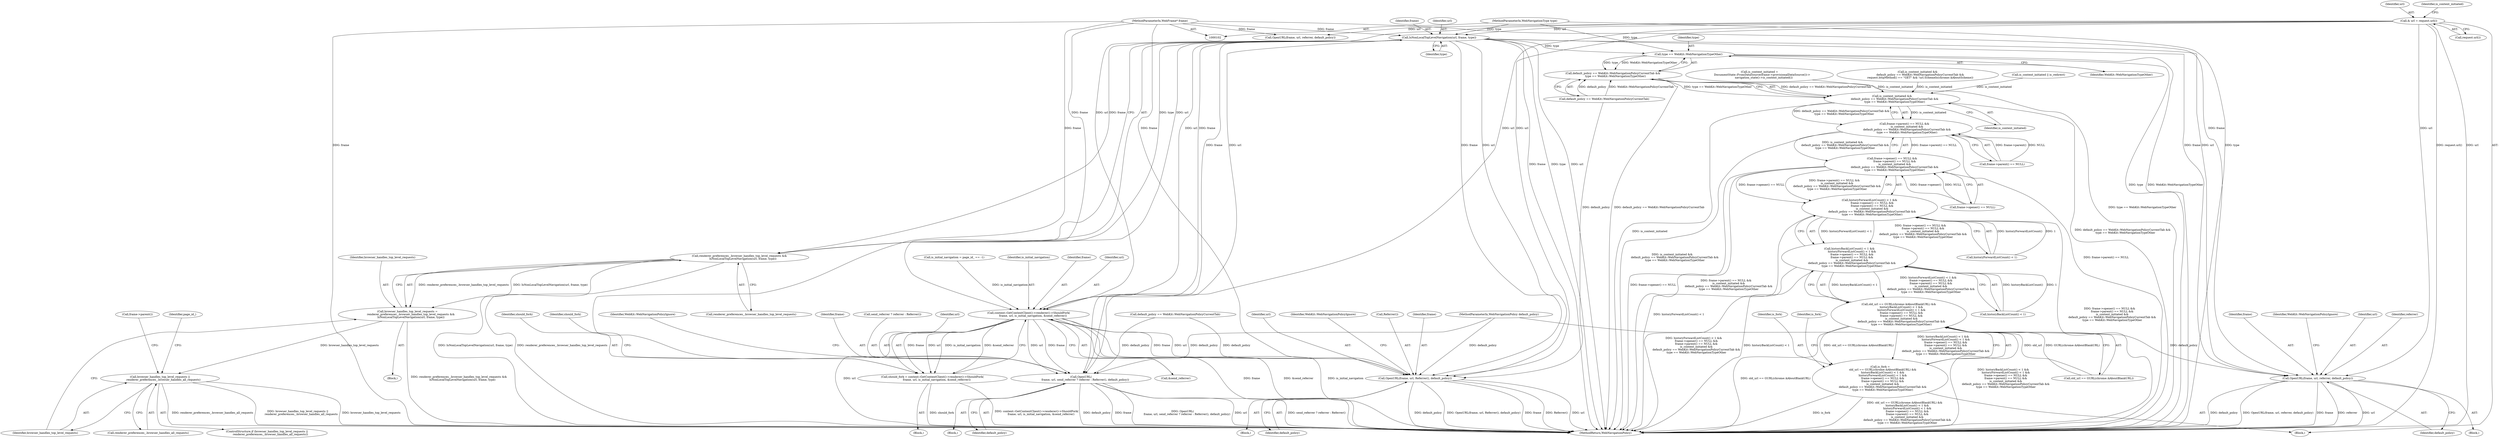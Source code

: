 digraph "0_Chrome_744c2a2d90c3c9a33c818e1ea4b7ccb5010663a0_12@pointer" {
"1000174" [label="(Call,IsNonLocalTopLevelNavigation(url, frame, type))"];
"1000123" [label="(Call,& url = request.url())"];
"1000103" [label="(MethodParameterIn,WebFrame* frame)"];
"1000105" [label="(MethodParameterIn,WebNavigationType type)"];
"1000170" [label="(Call,renderer_preferences_.browser_handles_top_level_requests &&\n        IsNonLocalTopLevelNavigation(url, frame, type))"];
"1000168" [label="(Call,browser_handles_top_level_requests =\n        renderer_preferences_.browser_handles_top_level_requests &&\n        IsNonLocalTopLevelNavigation(url, frame, type))"];
"1000179" [label="(Call,browser_handles_top_level_requests ||\n        renderer_preferences_.browser_handles_all_requests)"];
"1000194" [label="(Call,OpenURL(frame, url, referrer, default_policy))"];
"1000247" [label="(Call,content::GetContentClient()->renderer()->ShouldFork(\n          frame, url, is_initial_navigation, &send_referrer))"];
"1000245" [label="(Call,should_fork = content::GetContentClient()->renderer()->ShouldFork(\n          frame, url, is_initial_navigation, &send_referrer))"];
"1000257" [label="(Call,OpenURL(\n          frame, url, send_referrer ? referrer : Referrer(), default_policy))"];
"1000304" [label="(Call,OpenURL(frame, url, Referrer(), default_policy))"];
"1000298" [label="(Call,type == WebKit::WebNavigationTypeOther)"];
"1000294" [label="(Call,default_policy == WebKit::WebNavigationPolicyCurrentTab &&\n      type == WebKit::WebNavigationTypeOther)"];
"1000292" [label="(Call,is_content_initiated &&\n      default_policy == WebKit::WebNavigationPolicyCurrentTab &&\n      type == WebKit::WebNavigationTypeOther)"];
"1000288" [label="(Call,frame->parent() == NULL &&\n      is_content_initiated &&\n      default_policy == WebKit::WebNavigationPolicyCurrentTab &&\n      type == WebKit::WebNavigationTypeOther)"];
"1000284" [label="(Call,frame->opener() == NULL &&\n      frame->parent() == NULL &&\n      is_content_initiated &&\n      default_policy == WebKit::WebNavigationPolicyCurrentTab &&\n      type == WebKit::WebNavigationTypeOther)"];
"1000280" [label="(Call,historyForwardListCount() < 1 &&\n      frame->opener() == NULL &&\n      frame->parent() == NULL &&\n      is_content_initiated &&\n      default_policy == WebKit::WebNavigationPolicyCurrentTab &&\n      type == WebKit::WebNavigationTypeOther)"];
"1000276" [label="(Call,historyBackListCount() < 1 &&\n      historyForwardListCount() < 1 &&\n      frame->opener() == NULL &&\n      frame->parent() == NULL &&\n      is_content_initiated &&\n      default_policy == WebKit::WebNavigationPolicyCurrentTab &&\n      type == WebKit::WebNavigationTypeOther)"];
"1000271" [label="(Call,old_url == GURL(chrome::kAboutBlankURL) &&\n      historyBackListCount() < 1 &&\n      historyForwardListCount() < 1 &&\n      frame->opener() == NULL &&\n      frame->parent() == NULL &&\n      is_content_initiated &&\n      default_policy == WebKit::WebNavigationPolicyCurrentTab &&\n      type == WebKit::WebNavigationTypeOther)"];
"1000269" [label="(Call,is_fork =\n      old_url == GURL(chrome::kAboutBlankURL) &&\n      historyBackListCount() < 1 &&\n      historyForwardListCount() < 1 &&\n      frame->opener() == NULL &&\n      frame->parent() == NULL &&\n      is_content_initiated &&\n      default_policy == WebKit::WebNavigationPolicyCurrentTab &&\n      type == WebKit::WebNavigationTypeOther)"];
"1000204" [label="(Call,frame->parent())"];
"1000197" [label="(Identifier,referrer)"];
"1000125" [label="(Call,request.url())"];
"1000170" [label="(Call,renderer_preferences_.browser_handles_top_level_requests &&\n        IsNonLocalTopLevelNavigation(url, frame, type))"];
"1000257" [label="(Call,OpenURL(\n          frame, url, send_referrer ? referrer : Referrer(), default_policy))"];
"1000239" [label="(Call,is_initial_navigation = page_id_ == -1)"];
"1000284" [label="(Call,frame->opener() == NULL &&\n      frame->parent() == NULL &&\n      is_content_initiated &&\n      default_policy == WebKit::WebNavigationPolicyCurrentTab &&\n      type == WebKit::WebNavigationTypeOther)"];
"1000302" [label="(Identifier,is_fork)"];
"1000254" [label="(Identifier,should_fork)"];
"1000180" [label="(Identifier,browser_handles_top_level_requests)"];
"1000195" [label="(Identifier,frame)"];
"1000258" [label="(Identifier,frame)"];
"1000251" [label="(Call,&send_referrer)"];
"1000270" [label="(Identifier,is_fork)"];
"1000194" [label="(Call,OpenURL(frame, url, referrer, default_policy))"];
"1000255" [label="(Block,)"];
"1000289" [label="(Call,frame->parent() == NULL)"];
"1000245" [label="(Call,should_fork = content::GetContentClient()->renderer()->ShouldFork(\n          frame, url, is_initial_navigation, &send_referrer))"];
"1000198" [label="(Identifier,default_policy)"];
"1000177" [label="(Identifier,type)"];
"1000176" [label="(Identifier,frame)"];
"1000123" [label="(Call,& url = request.url())"];
"1000157" [label="(Call,OpenURL(frame, url, referrer, default_policy))"];
"1000303" [label="(Block,)"];
"1000304" [label="(Call,OpenURL(frame, url, Referrer(), default_policy))"];
"1000306" [label="(Identifier,url)"];
"1000179" [label="(Call,browser_handles_top_level_requests ||\n        renderer_preferences_.browser_handles_all_requests)"];
"1000300" [label="(Identifier,WebKit::WebNavigationTypeOther)"];
"1000293" [label="(Identifier,is_content_initiated)"];
"1000127" [label="(Call,is_content_initiated =\n      DocumentState::FromDataSource(frame->provisionalDataSource())->\n          navigation_state()->is_content_initiated())"];
"1000250" [label="(Identifier,is_initial_navigation)"];
"1000310" [label="(Identifier,WebKit::WebNavigationPolicyIgnore)"];
"1000271" [label="(Call,old_url == GURL(chrome::kAboutBlankURL) &&\n      historyBackListCount() < 1 &&\n      historyForwardListCount() < 1 &&\n      frame->opener() == NULL &&\n      frame->parent() == NULL &&\n      is_content_initiated &&\n      default_policy == WebKit::WebNavigationPolicyCurrentTab &&\n      type == WebKit::WebNavigationTypeOther)"];
"1000298" [label="(Call,type == WebKit::WebNavigationTypeOther)"];
"1000269" [label="(Call,is_fork =\n      old_url == GURL(chrome::kAboutBlankURL) &&\n      historyBackListCount() < 1 &&\n      historyForwardListCount() < 1 &&\n      frame->opener() == NULL &&\n      frame->parent() == NULL &&\n      is_content_initiated &&\n      default_policy == WebKit::WebNavigationPolicyCurrentTab &&\n      type == WebKit::WebNavigationTypeOther)"];
"1000200" [label="(Identifier,WebKit::WebNavigationPolicyIgnore)"];
"1000272" [label="(Call,old_url == GURL(chrome::kAboutBlankURL))"];
"1000248" [label="(Identifier,frame)"];
"1000246" [label="(Identifier,should_fork)"];
"1000280" [label="(Call,historyForwardListCount() < 1 &&\n      frame->opener() == NULL &&\n      frame->parent() == NULL &&\n      is_content_initiated &&\n      default_policy == WebKit::WebNavigationPolicyCurrentTab &&\n      type == WebKit::WebNavigationTypeOther)"];
"1000181" [label="(Call,renderer_preferences_.browser_handles_all_requests)"];
"1000249" [label="(Identifier,url)"];
"1000205" [label="(Call,is_content_initiated &&\n      default_policy == WebKit::WebNavigationPolicyCurrentTab &&\n      request.httpMethod() == \"GET\" && !url.SchemeIs(chrome::kAboutScheme))"];
"1000277" [label="(Call,historyBackListCount() < 1)"];
"1000281" [label="(Call,historyForwardListCount() < 1)"];
"1000292" [label="(Call,is_content_initiated &&\n      default_policy == WebKit::WebNavigationPolicyCurrentTab &&\n      type == WebKit::WebNavigationTypeOther)"];
"1000295" [label="(Call,default_policy == WebKit::WebNavigationPolicyCurrentTab)"];
"1000103" [label="(MethodParameterIn,WebFrame* frame)"];
"1000109" [label="(Block,)"];
"1000187" [label="(Identifier,page_id_)"];
"1000260" [label="(Call,send_referrer ? referrer : Referrer())"];
"1000124" [label="(Identifier,url)"];
"1000308" [label="(Identifier,default_policy)"];
"1000184" [label="(Block,)"];
"1000259" [label="(Identifier,url)"];
"1000178" [label="(ControlStructure,if (browser_handles_top_level_requests ||\n        renderer_preferences_.browser_handles_all_requests))"];
"1000247" [label="(Call,content::GetContentClient()->renderer()->ShouldFork(\n          frame, url, is_initial_navigation, &send_referrer))"];
"1000264" [label="(Identifier,default_policy)"];
"1000299" [label="(Identifier,type)"];
"1000107" [label="(MethodParameterIn,WebNavigationPolicy default_policy)"];
"1000288" [label="(Call,frame->parent() == NULL &&\n      is_content_initiated &&\n      default_policy == WebKit::WebNavigationPolicyCurrentTab &&\n      type == WebKit::WebNavigationTypeOther)"];
"1000169" [label="(Identifier,browser_handles_top_level_requests)"];
"1000142" [label="(Call,is_content_initiated || is_redirect)"];
"1000237" [label="(Block,)"];
"1000307" [label="(Call,Referrer())"];
"1000276" [label="(Call,historyBackListCount() < 1 &&\n      historyForwardListCount() < 1 &&\n      frame->opener() == NULL &&\n      frame->parent() == NULL &&\n      is_content_initiated &&\n      default_policy == WebKit::WebNavigationPolicyCurrentTab &&\n      type == WebKit::WebNavigationTypeOther)"];
"1000266" [label="(Identifier,WebKit::WebNavigationPolicyIgnore)"];
"1000313" [label="(MethodReturn,WebNavigationPolicy)"];
"1000208" [label="(Call,default_policy == WebKit::WebNavigationPolicyCurrentTab)"];
"1000294" [label="(Call,default_policy == WebKit::WebNavigationPolicyCurrentTab &&\n      type == WebKit::WebNavigationTypeOther)"];
"1000285" [label="(Call,frame->opener() == NULL)"];
"1000171" [label="(Call,renderer_preferences_.browser_handles_top_level_requests)"];
"1000128" [label="(Identifier,is_content_initiated)"];
"1000168" [label="(Call,browser_handles_top_level_requests =\n        renderer_preferences_.browser_handles_top_level_requests &&\n        IsNonLocalTopLevelNavigation(url, frame, type))"];
"1000175" [label="(Identifier,url)"];
"1000166" [label="(Block,)"];
"1000305" [label="(Identifier,frame)"];
"1000105" [label="(MethodParameterIn,WebNavigationType type)"];
"1000174" [label="(Call,IsNonLocalTopLevelNavigation(url, frame, type))"];
"1000196" [label="(Identifier,url)"];
"1000174" -> "1000170"  [label="AST: "];
"1000174" -> "1000177"  [label="CFG: "];
"1000175" -> "1000174"  [label="AST: "];
"1000176" -> "1000174"  [label="AST: "];
"1000177" -> "1000174"  [label="AST: "];
"1000170" -> "1000174"  [label="CFG: "];
"1000174" -> "1000313"  [label="DDG: frame"];
"1000174" -> "1000313"  [label="DDG: type"];
"1000174" -> "1000313"  [label="DDG: url"];
"1000174" -> "1000170"  [label="DDG: url"];
"1000174" -> "1000170"  [label="DDG: frame"];
"1000174" -> "1000170"  [label="DDG: type"];
"1000123" -> "1000174"  [label="DDG: url"];
"1000103" -> "1000174"  [label="DDG: frame"];
"1000105" -> "1000174"  [label="DDG: type"];
"1000174" -> "1000194"  [label="DDG: frame"];
"1000174" -> "1000194"  [label="DDG: url"];
"1000174" -> "1000247"  [label="DDG: frame"];
"1000174" -> "1000247"  [label="DDG: url"];
"1000174" -> "1000257"  [label="DDG: frame"];
"1000174" -> "1000257"  [label="DDG: url"];
"1000174" -> "1000298"  [label="DDG: type"];
"1000174" -> "1000304"  [label="DDG: frame"];
"1000174" -> "1000304"  [label="DDG: url"];
"1000123" -> "1000109"  [label="AST: "];
"1000123" -> "1000125"  [label="CFG: "];
"1000124" -> "1000123"  [label="AST: "];
"1000125" -> "1000123"  [label="AST: "];
"1000128" -> "1000123"  [label="CFG: "];
"1000123" -> "1000313"  [label="DDG: request.url()"];
"1000123" -> "1000313"  [label="DDG: url"];
"1000123" -> "1000157"  [label="DDG: url"];
"1000123" -> "1000194"  [label="DDG: url"];
"1000123" -> "1000247"  [label="DDG: url"];
"1000123" -> "1000257"  [label="DDG: url"];
"1000123" -> "1000304"  [label="DDG: url"];
"1000103" -> "1000102"  [label="AST: "];
"1000103" -> "1000313"  [label="DDG: frame"];
"1000103" -> "1000157"  [label="DDG: frame"];
"1000103" -> "1000194"  [label="DDG: frame"];
"1000103" -> "1000247"  [label="DDG: frame"];
"1000103" -> "1000257"  [label="DDG: frame"];
"1000103" -> "1000304"  [label="DDG: frame"];
"1000105" -> "1000102"  [label="AST: "];
"1000105" -> "1000313"  [label="DDG: type"];
"1000105" -> "1000298"  [label="DDG: type"];
"1000170" -> "1000168"  [label="AST: "];
"1000170" -> "1000171"  [label="CFG: "];
"1000171" -> "1000170"  [label="AST: "];
"1000168" -> "1000170"  [label="CFG: "];
"1000170" -> "1000313"  [label="DDG: renderer_preferences_.browser_handles_top_level_requests"];
"1000170" -> "1000313"  [label="DDG: IsNonLocalTopLevelNavigation(url, frame, type)"];
"1000170" -> "1000168"  [label="DDG: renderer_preferences_.browser_handles_top_level_requests"];
"1000170" -> "1000168"  [label="DDG: IsNonLocalTopLevelNavigation(url, frame, type)"];
"1000168" -> "1000166"  [label="AST: "];
"1000169" -> "1000168"  [label="AST: "];
"1000180" -> "1000168"  [label="CFG: "];
"1000168" -> "1000313"  [label="DDG: renderer_preferences_.browser_handles_top_level_requests &&\n        IsNonLocalTopLevelNavigation(url, frame, type)"];
"1000168" -> "1000179"  [label="DDG: browser_handles_top_level_requests"];
"1000179" -> "1000178"  [label="AST: "];
"1000179" -> "1000180"  [label="CFG: "];
"1000179" -> "1000181"  [label="CFG: "];
"1000180" -> "1000179"  [label="AST: "];
"1000181" -> "1000179"  [label="AST: "];
"1000187" -> "1000179"  [label="CFG: "];
"1000204" -> "1000179"  [label="CFG: "];
"1000179" -> "1000313"  [label="DDG: renderer_preferences_.browser_handles_all_requests"];
"1000179" -> "1000313"  [label="DDG: browser_handles_top_level_requests ||\n        renderer_preferences_.browser_handles_all_requests"];
"1000179" -> "1000313"  [label="DDG: browser_handles_top_level_requests"];
"1000194" -> "1000184"  [label="AST: "];
"1000194" -> "1000198"  [label="CFG: "];
"1000195" -> "1000194"  [label="AST: "];
"1000196" -> "1000194"  [label="AST: "];
"1000197" -> "1000194"  [label="AST: "];
"1000198" -> "1000194"  [label="AST: "];
"1000200" -> "1000194"  [label="CFG: "];
"1000194" -> "1000313"  [label="DDG: OpenURL(frame, url, referrer, default_policy)"];
"1000194" -> "1000313"  [label="DDG: frame"];
"1000194" -> "1000313"  [label="DDG: referrer"];
"1000194" -> "1000313"  [label="DDG: url"];
"1000194" -> "1000313"  [label="DDG: default_policy"];
"1000107" -> "1000194"  [label="DDG: default_policy"];
"1000247" -> "1000245"  [label="AST: "];
"1000247" -> "1000251"  [label="CFG: "];
"1000248" -> "1000247"  [label="AST: "];
"1000249" -> "1000247"  [label="AST: "];
"1000250" -> "1000247"  [label="AST: "];
"1000251" -> "1000247"  [label="AST: "];
"1000245" -> "1000247"  [label="CFG: "];
"1000247" -> "1000313"  [label="DDG: frame"];
"1000247" -> "1000313"  [label="DDG: &send_referrer"];
"1000247" -> "1000313"  [label="DDG: is_initial_navigation"];
"1000247" -> "1000313"  [label="DDG: url"];
"1000247" -> "1000245"  [label="DDG: frame"];
"1000247" -> "1000245"  [label="DDG: url"];
"1000247" -> "1000245"  [label="DDG: is_initial_navigation"];
"1000247" -> "1000245"  [label="DDG: &send_referrer"];
"1000239" -> "1000247"  [label="DDG: is_initial_navigation"];
"1000247" -> "1000257"  [label="DDG: frame"];
"1000247" -> "1000257"  [label="DDG: url"];
"1000247" -> "1000304"  [label="DDG: frame"];
"1000247" -> "1000304"  [label="DDG: url"];
"1000245" -> "1000237"  [label="AST: "];
"1000246" -> "1000245"  [label="AST: "];
"1000254" -> "1000245"  [label="CFG: "];
"1000245" -> "1000313"  [label="DDG: should_fork"];
"1000245" -> "1000313"  [label="DDG: content::GetContentClient()->renderer()->ShouldFork(\n          frame, url, is_initial_navigation, &send_referrer)"];
"1000257" -> "1000255"  [label="AST: "];
"1000257" -> "1000264"  [label="CFG: "];
"1000258" -> "1000257"  [label="AST: "];
"1000259" -> "1000257"  [label="AST: "];
"1000260" -> "1000257"  [label="AST: "];
"1000264" -> "1000257"  [label="AST: "];
"1000266" -> "1000257"  [label="CFG: "];
"1000257" -> "1000313"  [label="DDG: url"];
"1000257" -> "1000313"  [label="DDG: send_referrer ? referrer : Referrer()"];
"1000257" -> "1000313"  [label="DDG: default_policy"];
"1000257" -> "1000313"  [label="DDG: frame"];
"1000257" -> "1000313"  [label="DDG: OpenURL(\n          frame, url, send_referrer ? referrer : Referrer(), default_policy)"];
"1000208" -> "1000257"  [label="DDG: default_policy"];
"1000107" -> "1000257"  [label="DDG: default_policy"];
"1000304" -> "1000303"  [label="AST: "];
"1000304" -> "1000308"  [label="CFG: "];
"1000305" -> "1000304"  [label="AST: "];
"1000306" -> "1000304"  [label="AST: "];
"1000307" -> "1000304"  [label="AST: "];
"1000308" -> "1000304"  [label="AST: "];
"1000310" -> "1000304"  [label="CFG: "];
"1000304" -> "1000313"  [label="DDG: OpenURL(frame, url, Referrer(), default_policy)"];
"1000304" -> "1000313"  [label="DDG: frame"];
"1000304" -> "1000313"  [label="DDG: Referrer()"];
"1000304" -> "1000313"  [label="DDG: url"];
"1000304" -> "1000313"  [label="DDG: default_policy"];
"1000208" -> "1000304"  [label="DDG: default_policy"];
"1000295" -> "1000304"  [label="DDG: default_policy"];
"1000107" -> "1000304"  [label="DDG: default_policy"];
"1000298" -> "1000294"  [label="AST: "];
"1000298" -> "1000300"  [label="CFG: "];
"1000299" -> "1000298"  [label="AST: "];
"1000300" -> "1000298"  [label="AST: "];
"1000294" -> "1000298"  [label="CFG: "];
"1000298" -> "1000313"  [label="DDG: type"];
"1000298" -> "1000313"  [label="DDG: WebKit::WebNavigationTypeOther"];
"1000298" -> "1000294"  [label="DDG: type"];
"1000298" -> "1000294"  [label="DDG: WebKit::WebNavigationTypeOther"];
"1000294" -> "1000292"  [label="AST: "];
"1000294" -> "1000295"  [label="CFG: "];
"1000295" -> "1000294"  [label="AST: "];
"1000292" -> "1000294"  [label="CFG: "];
"1000294" -> "1000313"  [label="DDG: type == WebKit::WebNavigationTypeOther"];
"1000294" -> "1000313"  [label="DDG: default_policy == WebKit::WebNavigationPolicyCurrentTab"];
"1000294" -> "1000292"  [label="DDG: default_policy == WebKit::WebNavigationPolicyCurrentTab"];
"1000294" -> "1000292"  [label="DDG: type == WebKit::WebNavigationTypeOther"];
"1000295" -> "1000294"  [label="DDG: default_policy"];
"1000295" -> "1000294"  [label="DDG: WebKit::WebNavigationPolicyCurrentTab"];
"1000292" -> "1000288"  [label="AST: "];
"1000292" -> "1000293"  [label="CFG: "];
"1000293" -> "1000292"  [label="AST: "];
"1000288" -> "1000292"  [label="CFG: "];
"1000292" -> "1000313"  [label="DDG: default_policy == WebKit::WebNavigationPolicyCurrentTab &&\n      type == WebKit::WebNavigationTypeOther"];
"1000292" -> "1000313"  [label="DDG: is_content_initiated"];
"1000292" -> "1000288"  [label="DDG: is_content_initiated"];
"1000292" -> "1000288"  [label="DDG: default_policy == WebKit::WebNavigationPolicyCurrentTab &&\n      type == WebKit::WebNavigationTypeOther"];
"1000205" -> "1000292"  [label="DDG: is_content_initiated"];
"1000142" -> "1000292"  [label="DDG: is_content_initiated"];
"1000127" -> "1000292"  [label="DDG: is_content_initiated"];
"1000288" -> "1000284"  [label="AST: "];
"1000288" -> "1000289"  [label="CFG: "];
"1000289" -> "1000288"  [label="AST: "];
"1000284" -> "1000288"  [label="CFG: "];
"1000288" -> "1000313"  [label="DDG: is_content_initiated &&\n      default_policy == WebKit::WebNavigationPolicyCurrentTab &&\n      type == WebKit::WebNavigationTypeOther"];
"1000288" -> "1000313"  [label="DDG: frame->parent() == NULL"];
"1000288" -> "1000284"  [label="DDG: frame->parent() == NULL"];
"1000288" -> "1000284"  [label="DDG: is_content_initiated &&\n      default_policy == WebKit::WebNavigationPolicyCurrentTab &&\n      type == WebKit::WebNavigationTypeOther"];
"1000289" -> "1000288"  [label="DDG: frame->parent()"];
"1000289" -> "1000288"  [label="DDG: NULL"];
"1000284" -> "1000280"  [label="AST: "];
"1000284" -> "1000285"  [label="CFG: "];
"1000285" -> "1000284"  [label="AST: "];
"1000280" -> "1000284"  [label="CFG: "];
"1000284" -> "1000313"  [label="DDG: frame->opener() == NULL"];
"1000284" -> "1000313"  [label="DDG: frame->parent() == NULL &&\n      is_content_initiated &&\n      default_policy == WebKit::WebNavigationPolicyCurrentTab &&\n      type == WebKit::WebNavigationTypeOther"];
"1000284" -> "1000280"  [label="DDG: frame->opener() == NULL"];
"1000284" -> "1000280"  [label="DDG: frame->parent() == NULL &&\n      is_content_initiated &&\n      default_policy == WebKit::WebNavigationPolicyCurrentTab &&\n      type == WebKit::WebNavigationTypeOther"];
"1000285" -> "1000284"  [label="DDG: frame->opener()"];
"1000285" -> "1000284"  [label="DDG: NULL"];
"1000280" -> "1000276"  [label="AST: "];
"1000280" -> "1000281"  [label="CFG: "];
"1000281" -> "1000280"  [label="AST: "];
"1000276" -> "1000280"  [label="CFG: "];
"1000280" -> "1000313"  [label="DDG: frame->opener() == NULL &&\n      frame->parent() == NULL &&\n      is_content_initiated &&\n      default_policy == WebKit::WebNavigationPolicyCurrentTab &&\n      type == WebKit::WebNavigationTypeOther"];
"1000280" -> "1000313"  [label="DDG: historyForwardListCount() < 1"];
"1000280" -> "1000276"  [label="DDG: historyForwardListCount() < 1"];
"1000280" -> "1000276"  [label="DDG: frame->opener() == NULL &&\n      frame->parent() == NULL &&\n      is_content_initiated &&\n      default_policy == WebKit::WebNavigationPolicyCurrentTab &&\n      type == WebKit::WebNavigationTypeOther"];
"1000281" -> "1000280"  [label="DDG: historyForwardListCount()"];
"1000281" -> "1000280"  [label="DDG: 1"];
"1000276" -> "1000271"  [label="AST: "];
"1000276" -> "1000277"  [label="CFG: "];
"1000277" -> "1000276"  [label="AST: "];
"1000271" -> "1000276"  [label="CFG: "];
"1000276" -> "1000313"  [label="DDG: historyForwardListCount() < 1 &&\n      frame->opener() == NULL &&\n      frame->parent() == NULL &&\n      is_content_initiated &&\n      default_policy == WebKit::WebNavigationPolicyCurrentTab &&\n      type == WebKit::WebNavigationTypeOther"];
"1000276" -> "1000313"  [label="DDG: historyBackListCount() < 1"];
"1000276" -> "1000271"  [label="DDG: historyBackListCount() < 1"];
"1000276" -> "1000271"  [label="DDG: historyForwardListCount() < 1 &&\n      frame->opener() == NULL &&\n      frame->parent() == NULL &&\n      is_content_initiated &&\n      default_policy == WebKit::WebNavigationPolicyCurrentTab &&\n      type == WebKit::WebNavigationTypeOther"];
"1000277" -> "1000276"  [label="DDG: historyBackListCount()"];
"1000277" -> "1000276"  [label="DDG: 1"];
"1000271" -> "1000269"  [label="AST: "];
"1000271" -> "1000272"  [label="CFG: "];
"1000272" -> "1000271"  [label="AST: "];
"1000269" -> "1000271"  [label="CFG: "];
"1000271" -> "1000313"  [label="DDG: historyBackListCount() < 1 &&\n      historyForwardListCount() < 1 &&\n      frame->opener() == NULL &&\n      frame->parent() == NULL &&\n      is_content_initiated &&\n      default_policy == WebKit::WebNavigationPolicyCurrentTab &&\n      type == WebKit::WebNavigationTypeOther"];
"1000271" -> "1000313"  [label="DDG: old_url == GURL(chrome::kAboutBlankURL)"];
"1000271" -> "1000269"  [label="DDG: old_url == GURL(chrome::kAboutBlankURL)"];
"1000271" -> "1000269"  [label="DDG: historyBackListCount() < 1 &&\n      historyForwardListCount() < 1 &&\n      frame->opener() == NULL &&\n      frame->parent() == NULL &&\n      is_content_initiated &&\n      default_policy == WebKit::WebNavigationPolicyCurrentTab &&\n      type == WebKit::WebNavigationTypeOther"];
"1000272" -> "1000271"  [label="DDG: old_url"];
"1000272" -> "1000271"  [label="DDG: GURL(chrome::kAboutBlankURL)"];
"1000269" -> "1000109"  [label="AST: "];
"1000270" -> "1000269"  [label="AST: "];
"1000302" -> "1000269"  [label="CFG: "];
"1000269" -> "1000313"  [label="DDG: is_fork"];
"1000269" -> "1000313"  [label="DDG: old_url == GURL(chrome::kAboutBlankURL) &&\n      historyBackListCount() < 1 &&\n      historyForwardListCount() < 1 &&\n      frame->opener() == NULL &&\n      frame->parent() == NULL &&\n      is_content_initiated &&\n      default_policy == WebKit::WebNavigationPolicyCurrentTab &&\n      type == WebKit::WebNavigationTypeOther"];
}
